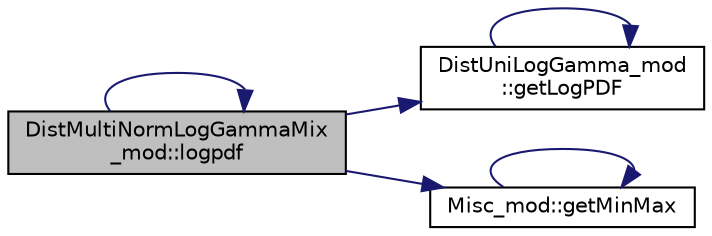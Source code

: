 digraph "DistMultiNormLogGammaMix_mod::logpdf"
{
 // LATEX_PDF_SIZE
  edge [fontname="Helvetica",fontsize="10",labelfontname="Helvetica",labelfontsize="10"];
  node [fontname="Helvetica",fontsize="10",shape=record];
  rankdir="LR";
  Node1 [label="DistMultiNormLogGammaMix\l_mod::logpdf",height=0.2,width=0.4,color="black", fillcolor="grey75", style="filled", fontcolor="black",tooltip="Return the normalized (integrating to one) log-value of the NormGrid objective function."];
  Node1 -> Node2 [color="midnightblue",fontsize="10",style="solid",fontname="Helvetica"];
  Node2 [label="DistUniLogGamma_mod\l::getLogPDF",height=0.2,width=0.4,color="black", fillcolor="white", style="filled",URL="$namespaceDistUniLogGamma__mod.html#ab9e1acca9f67b65c2de7dd502545d686",tooltip="Return the natural logarithm of probability density function (PDF) of the LogGamma distribution."];
  Node2 -> Node2 [color="midnightblue",fontsize="10",style="solid",fontname="Helvetica"];
  Node1 -> Node3 [color="midnightblue",fontsize="10",style="solid",fontname="Helvetica"];
  Node3 [label="Misc_mod::getMinMax",height=0.2,width=0.4,color="black", fillcolor="white", style="filled",URL="$namespaceMisc__mod.html#a5899c994eb25cb0ff14eb04e68894d9b",tooltip="Return the minimum and maximum of the two input values."];
  Node3 -> Node3 [color="midnightblue",fontsize="10",style="solid",fontname="Helvetica"];
  Node1 -> Node1 [color="midnightblue",fontsize="10",style="solid",fontname="Helvetica"];
}

